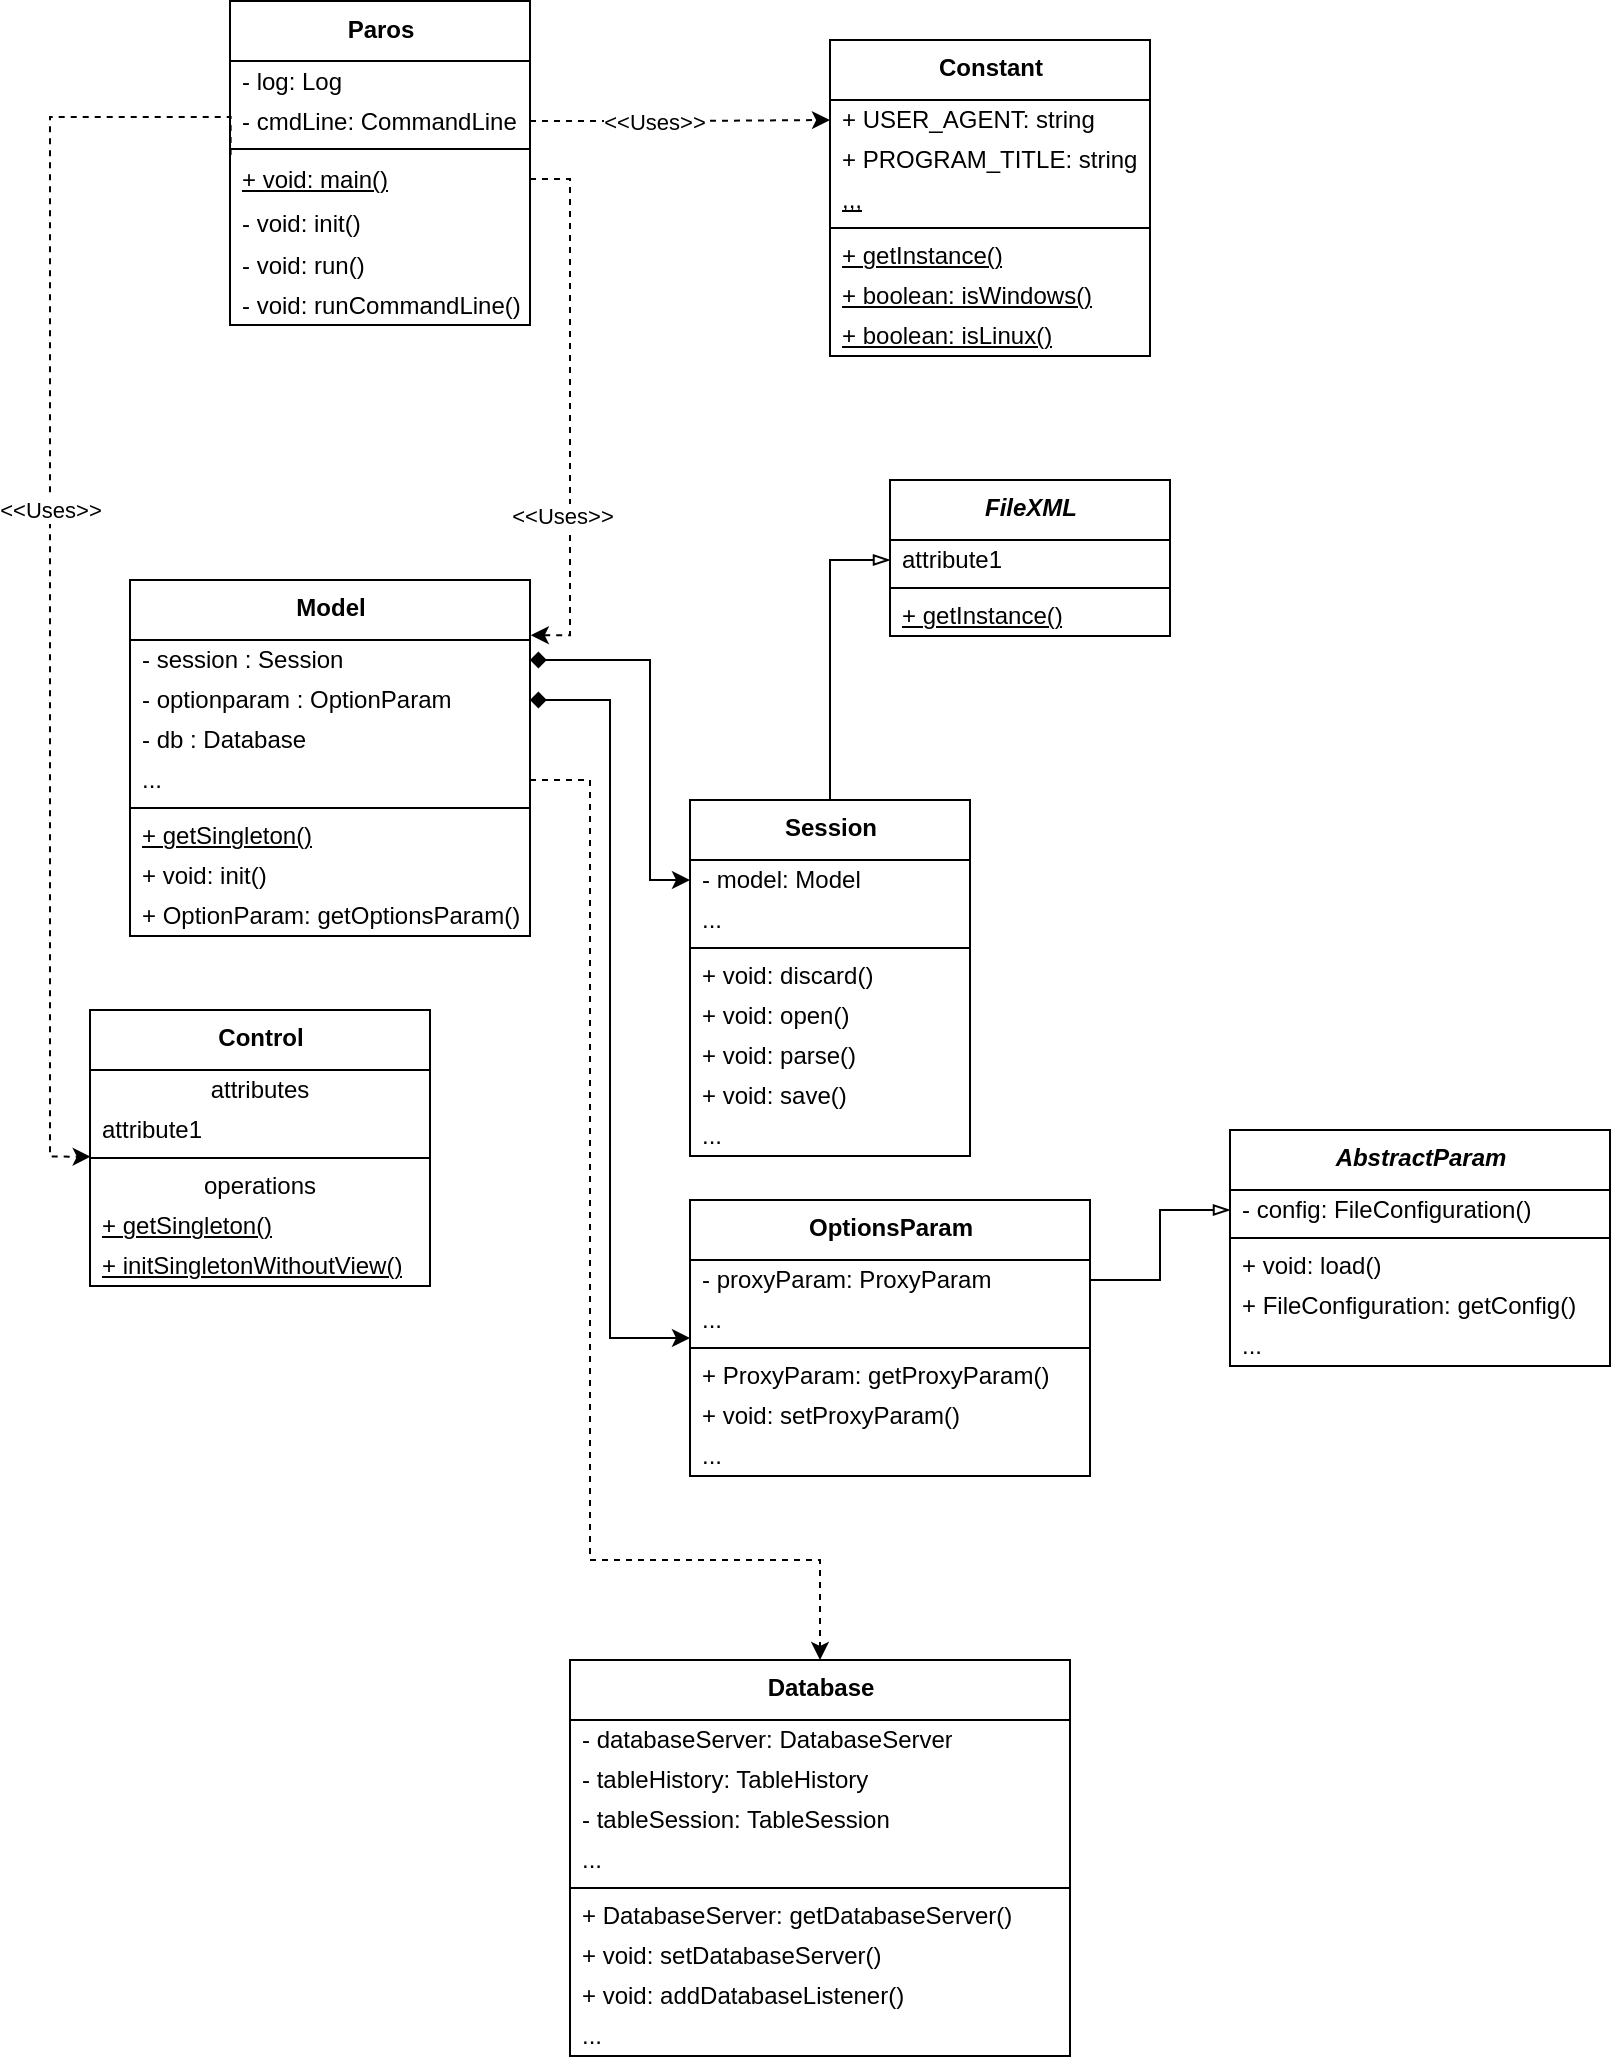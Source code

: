 <mxfile version="15.2.9" type="github">
  <diagram id="Z9POrxEhZ8tej4BVq47g" name="Page-1">
    <mxGraphModel dx="865" dy="463" grid="1" gridSize="10" guides="1" tooltips="1" connect="1" arrows="1" fold="1" page="1" pageScale="1" pageWidth="2336" pageHeight="1654" math="0" shadow="0">
      <root>
        <mxCell id="0" />
        <mxCell id="1" parent="0" />
        <mxCell id="4W3oqbQlcdMNd9oFhW5l-7" value="&lt;b&gt;Paros&lt;/b&gt;" style="swimlane;fontStyle=0;align=center;verticalAlign=top;childLayout=stackLayout;horizontal=1;startSize=30;horizontalStack=0;resizeParent=1;resizeParentMax=0;resizeLast=0;collapsible=0;marginBottom=0;html=1;" parent="1" vertex="1">
          <mxGeometry x="190" y="80.5" width="150" height="162" as="geometry" />
        </mxCell>
        <mxCell id="4W3oqbQlcdMNd9oFhW5l-9" value="- log: Log" style="text;html=1;strokeColor=none;fillColor=none;align=left;verticalAlign=middle;spacingLeft=4;spacingRight=4;overflow=hidden;rotatable=0;points=[[0,0.5],[1,0.5]];portConstraint=eastwest;" parent="4W3oqbQlcdMNd9oFhW5l-7" vertex="1">
          <mxGeometry y="30" width="150" height="20" as="geometry" />
        </mxCell>
        <mxCell id="07vZmLZVeoe9q8lstHSA-1" value="- cmdLine: CommandLine" style="text;html=1;strokeColor=none;fillColor=none;align=left;verticalAlign=middle;spacingLeft=4;spacingRight=4;overflow=hidden;rotatable=0;points=[[0,0.5],[1,0.5]];portConstraint=eastwest;" vertex="1" parent="4W3oqbQlcdMNd9oFhW5l-7">
          <mxGeometry y="50" width="150" height="20" as="geometry" />
        </mxCell>
        <mxCell id="4W3oqbQlcdMNd9oFhW5l-12" value="" style="line;strokeWidth=1;fillColor=none;align=left;verticalAlign=middle;spacingTop=-1;spacingLeft=3;spacingRight=3;rotatable=0;labelPosition=right;points=[];portConstraint=eastwest;" parent="4W3oqbQlcdMNd9oFhW5l-7" vertex="1">
          <mxGeometry y="70" width="150" height="8" as="geometry" />
        </mxCell>
        <mxCell id="4W3oqbQlcdMNd9oFhW5l-14" value="&lt;u&gt;+ void: main()&lt;/u&gt;" style="text;html=1;strokeColor=none;fillColor=none;align=left;verticalAlign=middle;spacingLeft=4;spacingRight=4;overflow=hidden;rotatable=0;points=[[0,0.5],[1,0.5]];portConstraint=eastwest;" parent="4W3oqbQlcdMNd9oFhW5l-7" vertex="1">
          <mxGeometry y="78" width="150" height="22" as="geometry" />
        </mxCell>
        <mxCell id="07vZmLZVeoe9q8lstHSA-32" value="- void: init()" style="text;html=1;strokeColor=none;fillColor=none;align=left;verticalAlign=middle;spacingLeft=4;spacingRight=4;overflow=hidden;rotatable=0;points=[[0,0.5],[1,0.5]];portConstraint=eastwest;" vertex="1" parent="4W3oqbQlcdMNd9oFhW5l-7">
          <mxGeometry y="100" width="150" height="22" as="geometry" />
        </mxCell>
        <mxCell id="4W3oqbQlcdMNd9oFhW5l-31" value="- void: run()" style="text;html=1;strokeColor=none;fillColor=none;align=left;verticalAlign=middle;spacingLeft=4;spacingRight=4;overflow=hidden;rotatable=0;points=[[0,0.5],[1,0.5]];portConstraint=eastwest;" parent="4W3oqbQlcdMNd9oFhW5l-7" vertex="1">
          <mxGeometry y="122" width="150" height="20" as="geometry" />
        </mxCell>
        <mxCell id="07vZmLZVeoe9q8lstHSA-12" value="- void: runCommandLine()" style="text;html=1;strokeColor=none;fillColor=none;align=left;verticalAlign=middle;spacingLeft=4;spacingRight=4;overflow=hidden;rotatable=0;points=[[0,0.5],[1,0.5]];portConstraint=eastwest;" vertex="1" parent="4W3oqbQlcdMNd9oFhW5l-7">
          <mxGeometry y="142" width="150" height="20" as="geometry" />
        </mxCell>
        <mxCell id="4W3oqbQlcdMNd9oFhW5l-15" value="&lt;b&gt;Constant&lt;/b&gt;" style="swimlane;fontStyle=0;align=center;verticalAlign=top;childLayout=stackLayout;horizontal=1;startSize=30;horizontalStack=0;resizeParent=1;resizeParentMax=0;resizeLast=0;collapsible=0;marginBottom=0;html=1;" parent="1" vertex="1">
          <mxGeometry x="490" y="100" width="160" height="158" as="geometry" />
        </mxCell>
        <mxCell id="4W3oqbQlcdMNd9oFhW5l-17" value="+ USER_AGENT: string" style="text;html=1;strokeColor=none;fillColor=none;align=left;verticalAlign=middle;spacingLeft=4;spacingRight=4;overflow=hidden;rotatable=0;points=[[0,0.5],[1,0.5]];portConstraint=eastwest;" parent="4W3oqbQlcdMNd9oFhW5l-15" vertex="1">
          <mxGeometry y="30" width="160" height="20" as="geometry" />
        </mxCell>
        <mxCell id="07vZmLZVeoe9q8lstHSA-18" value="+ PROGRAM_TITLE: string" style="text;html=1;strokeColor=none;fillColor=none;align=left;verticalAlign=middle;spacingLeft=4;spacingRight=4;overflow=hidden;rotatable=0;points=[[0,0.5],[1,0.5]];portConstraint=eastwest;" vertex="1" parent="4W3oqbQlcdMNd9oFhW5l-15">
          <mxGeometry y="50" width="160" height="20" as="geometry" />
        </mxCell>
        <mxCell id="07vZmLZVeoe9q8lstHSA-30" value="&lt;u&gt;,,,&lt;/u&gt;" style="text;html=1;strokeColor=none;fillColor=none;align=left;verticalAlign=middle;spacingLeft=4;spacingRight=4;overflow=hidden;rotatable=0;points=[[0,0.5],[1,0.5]];portConstraint=eastwest;" vertex="1" parent="4W3oqbQlcdMNd9oFhW5l-15">
          <mxGeometry y="70" width="160" height="20" as="geometry" />
        </mxCell>
        <mxCell id="4W3oqbQlcdMNd9oFhW5l-20" value="" style="line;strokeWidth=1;fillColor=none;align=left;verticalAlign=middle;spacingTop=-1;spacingLeft=3;spacingRight=3;rotatable=0;labelPosition=right;points=[];portConstraint=eastwest;" parent="4W3oqbQlcdMNd9oFhW5l-15" vertex="1">
          <mxGeometry y="90" width="160" height="8" as="geometry" />
        </mxCell>
        <mxCell id="4W3oqbQlcdMNd9oFhW5l-22" value="&lt;u&gt;+ getInstance()&lt;/u&gt;" style="text;html=1;strokeColor=none;fillColor=none;align=left;verticalAlign=middle;spacingLeft=4;spacingRight=4;overflow=hidden;rotatable=0;points=[[0,0.5],[1,0.5]];portConstraint=eastwest;" parent="4W3oqbQlcdMNd9oFhW5l-15" vertex="1">
          <mxGeometry y="98" width="160" height="20" as="geometry" />
        </mxCell>
        <mxCell id="07vZmLZVeoe9q8lstHSA-17" value="&lt;u&gt;+ boolean: isWindows()&lt;/u&gt;" style="text;html=1;strokeColor=none;fillColor=none;align=left;verticalAlign=middle;spacingLeft=4;spacingRight=4;overflow=hidden;rotatable=0;points=[[0,0.5],[1,0.5]];portConstraint=eastwest;" vertex="1" parent="4W3oqbQlcdMNd9oFhW5l-15">
          <mxGeometry y="118" width="160" height="20" as="geometry" />
        </mxCell>
        <mxCell id="07vZmLZVeoe9q8lstHSA-19" value="&lt;u&gt;+ boolean: isLinux()&lt;/u&gt;" style="text;html=1;strokeColor=none;fillColor=none;align=left;verticalAlign=middle;spacingLeft=4;spacingRight=4;overflow=hidden;rotatable=0;points=[[0,0.5],[1,0.5]];portConstraint=eastwest;" vertex="1" parent="4W3oqbQlcdMNd9oFhW5l-15">
          <mxGeometry y="138" width="160" height="20" as="geometry" />
        </mxCell>
        <mxCell id="4W3oqbQlcdMNd9oFhW5l-40" value="&lt;b&gt;Model&lt;br&gt;&lt;/b&gt;" style="swimlane;fontStyle=0;align=center;verticalAlign=top;childLayout=stackLayout;horizontal=1;startSize=30;horizontalStack=0;resizeParent=1;resizeParentMax=0;resizeLast=0;collapsible=0;marginBottom=0;html=1;" parent="1" vertex="1">
          <mxGeometry x="140" y="370" width="200" height="178" as="geometry" />
        </mxCell>
        <mxCell id="4W3oqbQlcdMNd9oFhW5l-42" value="- session : Session" style="text;html=1;strokeColor=none;fillColor=none;align=left;verticalAlign=middle;spacingLeft=4;spacingRight=4;overflow=hidden;rotatable=0;points=[[0,0.5],[1,0.5]];portConstraint=eastwest;" parent="4W3oqbQlcdMNd9oFhW5l-40" vertex="1">
          <mxGeometry y="30" width="200" height="20" as="geometry" />
        </mxCell>
        <mxCell id="07vZmLZVeoe9q8lstHSA-20" value="- optionparam : OptionParam" style="text;html=1;strokeColor=none;fillColor=none;align=left;verticalAlign=middle;spacingLeft=4;spacingRight=4;overflow=hidden;rotatable=0;points=[[0,0.5],[1,0.5]];portConstraint=eastwest;" vertex="1" parent="4W3oqbQlcdMNd9oFhW5l-40">
          <mxGeometry y="50" width="200" height="20" as="geometry" />
        </mxCell>
        <mxCell id="07vZmLZVeoe9q8lstHSA-21" value="- db : Database" style="text;html=1;strokeColor=none;fillColor=none;align=left;verticalAlign=middle;spacingLeft=4;spacingRight=4;overflow=hidden;rotatable=0;points=[[0,0.5],[1,0.5]];portConstraint=eastwest;" vertex="1" parent="4W3oqbQlcdMNd9oFhW5l-40">
          <mxGeometry y="70" width="200" height="20" as="geometry" />
        </mxCell>
        <mxCell id="07vZmLZVeoe9q8lstHSA-29" value="..." style="text;html=1;strokeColor=none;fillColor=none;align=left;verticalAlign=middle;spacingLeft=4;spacingRight=4;overflow=hidden;rotatable=0;points=[[0,0.5],[1,0.5]];portConstraint=eastwest;" vertex="1" parent="4W3oqbQlcdMNd9oFhW5l-40">
          <mxGeometry y="90" width="200" height="20" as="geometry" />
        </mxCell>
        <mxCell id="4W3oqbQlcdMNd9oFhW5l-45" value="" style="line;strokeWidth=1;fillColor=none;align=left;verticalAlign=middle;spacingTop=-1;spacingLeft=3;spacingRight=3;rotatable=0;labelPosition=right;points=[];portConstraint=eastwest;" parent="4W3oqbQlcdMNd9oFhW5l-40" vertex="1">
          <mxGeometry y="110" width="200" height="8" as="geometry" />
        </mxCell>
        <mxCell id="07vZmLZVeoe9q8lstHSA-22" value="&lt;u&gt;+ getSingleton()&lt;/u&gt;" style="text;html=1;strokeColor=none;fillColor=none;align=left;verticalAlign=middle;spacingLeft=4;spacingRight=4;overflow=hidden;rotatable=0;points=[[0,0.5],[1,0.5]];portConstraint=eastwest;" vertex="1" parent="4W3oqbQlcdMNd9oFhW5l-40">
          <mxGeometry y="118" width="200" height="20" as="geometry" />
        </mxCell>
        <mxCell id="4W3oqbQlcdMNd9oFhW5l-47" value="+ void: init()" style="text;html=1;strokeColor=none;fillColor=none;align=left;verticalAlign=middle;spacingLeft=4;spacingRight=4;overflow=hidden;rotatable=0;points=[[0,0.5],[1,0.5]];portConstraint=eastwest;" parent="4W3oqbQlcdMNd9oFhW5l-40" vertex="1">
          <mxGeometry y="138" width="200" height="20" as="geometry" />
        </mxCell>
        <mxCell id="07vZmLZVeoe9q8lstHSA-42" value="+ OptionParam: getOptionsParam()" style="text;html=1;strokeColor=none;fillColor=none;align=left;verticalAlign=middle;spacingLeft=4;spacingRight=4;overflow=hidden;rotatable=0;points=[[0,0.5],[1,0.5]];portConstraint=eastwest;" vertex="1" parent="4W3oqbQlcdMNd9oFhW5l-40">
          <mxGeometry y="158" width="200" height="20" as="geometry" />
        </mxCell>
        <mxCell id="4W3oqbQlcdMNd9oFhW5l-48" style="edgeStyle=orthogonalEdgeStyle;rounded=0;orthogonalLoop=1;jettySize=auto;html=1;exitX=1;exitY=0.5;exitDx=0;exitDy=0;dashed=1;entryX=1.002;entryY=0.155;entryDx=0;entryDy=0;entryPerimeter=0;" parent="1" source="4W3oqbQlcdMNd9oFhW5l-14" target="4W3oqbQlcdMNd9oFhW5l-40" edge="1">
          <mxGeometry relative="1" as="geometry">
            <mxPoint x="380" y="390" as="targetPoint" />
          </mxGeometry>
        </mxCell>
        <mxCell id="4W3oqbQlcdMNd9oFhW5l-49" value="&amp;lt;&amp;lt;Uses&amp;gt;&amp;gt;" style="edgeLabel;html=1;align=center;verticalAlign=middle;resizable=0;points=[];" parent="1" vertex="1" connectable="0">
          <mxGeometry x="380.002" y="180" as="geometry">
            <mxPoint x="-24" y="158" as="offset" />
          </mxGeometry>
        </mxCell>
        <mxCell id="4W3oqbQlcdMNd9oFhW5l-66" style="edgeStyle=orthogonalEdgeStyle;rounded=0;orthogonalLoop=1;jettySize=auto;html=1;exitX=0.5;exitY=0;exitDx=0;exitDy=0;startArrow=none;startFill=0;endArrow=blockThin;endFill=0;" parent="1" source="4W3oqbQlcdMNd9oFhW5l-50" target="4W3oqbQlcdMNd9oFhW5l-62" edge="1">
          <mxGeometry relative="1" as="geometry" />
        </mxCell>
        <mxCell id="4W3oqbQlcdMNd9oFhW5l-50" value="&lt;b&gt;Session&lt;br&gt;&lt;/b&gt;" style="swimlane;fontStyle=0;align=center;verticalAlign=top;childLayout=stackLayout;horizontal=1;startSize=30;horizontalStack=0;resizeParent=1;resizeParentMax=0;resizeLast=0;collapsible=0;marginBottom=0;html=1;" parent="1" vertex="1">
          <mxGeometry x="420" y="480" width="140" height="178" as="geometry" />
        </mxCell>
        <mxCell id="07vZmLZVeoe9q8lstHSA-70" value="- model: Model" style="text;html=1;strokeColor=none;fillColor=none;align=left;verticalAlign=middle;spacingLeft=4;spacingRight=4;overflow=hidden;rotatable=0;points=[[0,0.5],[1,0.5]];portConstraint=eastwest;" vertex="1" parent="4W3oqbQlcdMNd9oFhW5l-50">
          <mxGeometry y="30" width="140" height="20" as="geometry" />
        </mxCell>
        <mxCell id="4W3oqbQlcdMNd9oFhW5l-52" value="..." style="text;html=1;strokeColor=none;fillColor=none;align=left;verticalAlign=middle;spacingLeft=4;spacingRight=4;overflow=hidden;rotatable=0;points=[[0,0.5],[1,0.5]];portConstraint=eastwest;" parent="4W3oqbQlcdMNd9oFhW5l-50" vertex="1">
          <mxGeometry y="50" width="140" height="20" as="geometry" />
        </mxCell>
        <mxCell id="4W3oqbQlcdMNd9oFhW5l-53" value="" style="line;strokeWidth=1;fillColor=none;align=left;verticalAlign=middle;spacingTop=-1;spacingLeft=3;spacingRight=3;rotatable=0;labelPosition=right;points=[];portConstraint=eastwest;" parent="4W3oqbQlcdMNd9oFhW5l-50" vertex="1">
          <mxGeometry y="70" width="140" height="8" as="geometry" />
        </mxCell>
        <mxCell id="4W3oqbQlcdMNd9oFhW5l-55" value="+ void: discard()" style="text;html=1;strokeColor=none;fillColor=none;align=left;verticalAlign=middle;spacingLeft=4;spacingRight=4;overflow=hidden;rotatable=0;points=[[0,0.5],[1,0.5]];portConstraint=eastwest;" parent="4W3oqbQlcdMNd9oFhW5l-50" vertex="1">
          <mxGeometry y="78" width="140" height="20" as="geometry" />
        </mxCell>
        <mxCell id="07vZmLZVeoe9q8lstHSA-63" value="+ void: open()" style="text;html=1;strokeColor=none;fillColor=none;align=left;verticalAlign=middle;spacingLeft=4;spacingRight=4;overflow=hidden;rotatable=0;points=[[0,0.5],[1,0.5]];portConstraint=eastwest;" vertex="1" parent="4W3oqbQlcdMNd9oFhW5l-50">
          <mxGeometry y="98" width="140" height="20" as="geometry" />
        </mxCell>
        <mxCell id="07vZmLZVeoe9q8lstHSA-64" value="+ void: parse()" style="text;html=1;strokeColor=none;fillColor=none;align=left;verticalAlign=middle;spacingLeft=4;spacingRight=4;overflow=hidden;rotatable=0;points=[[0,0.5],[1,0.5]];portConstraint=eastwest;" vertex="1" parent="4W3oqbQlcdMNd9oFhW5l-50">
          <mxGeometry y="118" width="140" height="20" as="geometry" />
        </mxCell>
        <mxCell id="07vZmLZVeoe9q8lstHSA-65" value="+ void: save()" style="text;html=1;strokeColor=none;fillColor=none;align=left;verticalAlign=middle;spacingLeft=4;spacingRight=4;overflow=hidden;rotatable=0;points=[[0,0.5],[1,0.5]];portConstraint=eastwest;" vertex="1" parent="4W3oqbQlcdMNd9oFhW5l-50">
          <mxGeometry y="138" width="140" height="20" as="geometry" />
        </mxCell>
        <mxCell id="07vZmLZVeoe9q8lstHSA-71" value="..." style="text;html=1;strokeColor=none;fillColor=none;align=left;verticalAlign=middle;spacingLeft=4;spacingRight=4;overflow=hidden;rotatable=0;points=[[0,0.5],[1,0.5]];portConstraint=eastwest;" vertex="1" parent="4W3oqbQlcdMNd9oFhW5l-50">
          <mxGeometry y="158" width="140" height="20" as="geometry" />
        </mxCell>
        <mxCell id="4W3oqbQlcdMNd9oFhW5l-60" value="&lt;b&gt;&lt;i&gt;FileXML&lt;/i&gt;&lt;br&gt;&lt;/b&gt;" style="swimlane;fontStyle=0;align=center;verticalAlign=top;childLayout=stackLayout;horizontal=1;startSize=30;horizontalStack=0;resizeParent=1;resizeParentMax=0;resizeLast=0;collapsible=0;marginBottom=0;html=1;" parent="1" vertex="1">
          <mxGeometry x="520" y="320" width="140" height="78" as="geometry" />
        </mxCell>
        <mxCell id="4W3oqbQlcdMNd9oFhW5l-62" value="attribute1" style="text;html=1;strokeColor=none;fillColor=none;align=left;verticalAlign=middle;spacingLeft=4;spacingRight=4;overflow=hidden;rotatable=0;points=[[0,0.5],[1,0.5]];portConstraint=eastwest;" parent="4W3oqbQlcdMNd9oFhW5l-60" vertex="1">
          <mxGeometry y="30" width="140" height="20" as="geometry" />
        </mxCell>
        <mxCell id="4W3oqbQlcdMNd9oFhW5l-63" value="" style="line;strokeWidth=1;fillColor=none;align=left;verticalAlign=middle;spacingTop=-1;spacingLeft=3;spacingRight=3;rotatable=0;labelPosition=right;points=[];portConstraint=eastwest;" parent="4W3oqbQlcdMNd9oFhW5l-60" vertex="1">
          <mxGeometry y="50" width="140" height="8" as="geometry" />
        </mxCell>
        <mxCell id="4W3oqbQlcdMNd9oFhW5l-65" value="&lt;u&gt;+ getInstance()&lt;/u&gt;" style="text;html=1;strokeColor=none;fillColor=none;align=left;verticalAlign=middle;spacingLeft=4;spacingRight=4;overflow=hidden;rotatable=0;points=[[0,0.5],[1,0.5]];portConstraint=eastwest;" parent="4W3oqbQlcdMNd9oFhW5l-60" vertex="1">
          <mxGeometry y="58" width="140" height="20" as="geometry" />
        </mxCell>
        <mxCell id="07vZmLZVeoe9q8lstHSA-2" value="&lt;b&gt;Control&lt;br&gt;&lt;/b&gt;" style="swimlane;fontStyle=0;align=center;verticalAlign=top;childLayout=stackLayout;horizontal=1;startSize=30;horizontalStack=0;resizeParent=1;resizeParentMax=0;resizeLast=0;collapsible=0;marginBottom=0;html=1;" vertex="1" parent="1">
          <mxGeometry x="120" y="585" width="170" height="138" as="geometry" />
        </mxCell>
        <mxCell id="07vZmLZVeoe9q8lstHSA-3" value="attributes" style="text;html=1;strokeColor=none;fillColor=none;align=center;verticalAlign=middle;spacingLeft=4;spacingRight=4;overflow=hidden;rotatable=0;points=[[0,0.5],[1,0.5]];portConstraint=eastwest;" vertex="1" parent="07vZmLZVeoe9q8lstHSA-2">
          <mxGeometry y="30" width="170" height="20" as="geometry" />
        </mxCell>
        <mxCell id="07vZmLZVeoe9q8lstHSA-4" value="attribute1" style="text;html=1;strokeColor=none;fillColor=none;align=left;verticalAlign=middle;spacingLeft=4;spacingRight=4;overflow=hidden;rotatable=0;points=[[0,0.5],[1,0.5]];portConstraint=eastwest;" vertex="1" parent="07vZmLZVeoe9q8lstHSA-2">
          <mxGeometry y="50" width="170" height="20" as="geometry" />
        </mxCell>
        <mxCell id="07vZmLZVeoe9q8lstHSA-5" value="" style="line;strokeWidth=1;fillColor=none;align=left;verticalAlign=middle;spacingTop=-1;spacingLeft=3;spacingRight=3;rotatable=0;labelPosition=right;points=[];portConstraint=eastwest;" vertex="1" parent="07vZmLZVeoe9q8lstHSA-2">
          <mxGeometry y="70" width="170" height="8" as="geometry" />
        </mxCell>
        <mxCell id="07vZmLZVeoe9q8lstHSA-6" value="operations" style="text;html=1;strokeColor=none;fillColor=none;align=center;verticalAlign=middle;spacingLeft=4;spacingRight=4;overflow=hidden;rotatable=0;points=[[0,0.5],[1,0.5]];portConstraint=eastwest;" vertex="1" parent="07vZmLZVeoe9q8lstHSA-2">
          <mxGeometry y="78" width="170" height="20" as="geometry" />
        </mxCell>
        <mxCell id="07vZmLZVeoe9q8lstHSA-7" value="&lt;u&gt;+ getSingleton()&lt;/u&gt;" style="text;html=1;strokeColor=none;fillColor=none;align=left;verticalAlign=middle;spacingLeft=4;spacingRight=4;overflow=hidden;rotatable=0;points=[[0,0.5],[1,0.5]];portConstraint=eastwest;" vertex="1" parent="07vZmLZVeoe9q8lstHSA-2">
          <mxGeometry y="98" width="170" height="20" as="geometry" />
        </mxCell>
        <mxCell id="07vZmLZVeoe9q8lstHSA-11" value="&lt;u&gt;+ initSingletonWithoutView()&lt;/u&gt;" style="text;html=1;strokeColor=none;fillColor=none;align=left;verticalAlign=middle;spacingLeft=4;spacingRight=4;overflow=hidden;rotatable=0;points=[[0,0.5],[1,0.5]];portConstraint=eastwest;" vertex="1" parent="07vZmLZVeoe9q8lstHSA-2">
          <mxGeometry y="118" width="170" height="20" as="geometry" />
        </mxCell>
        <mxCell id="07vZmLZVeoe9q8lstHSA-13" style="edgeStyle=orthogonalEdgeStyle;rounded=0;orthogonalLoop=1;jettySize=auto;html=1;exitX=1;exitY=0.5;exitDx=0;exitDy=0;dashed=1;" edge="1" parent="1" source="07vZmLZVeoe9q8lstHSA-1" target="4W3oqbQlcdMNd9oFhW5l-17">
          <mxGeometry relative="1" as="geometry" />
        </mxCell>
        <mxCell id="07vZmLZVeoe9q8lstHSA-14" value="&amp;lt;&amp;lt;Uses&amp;gt;&amp;gt;" style="edgeLabel;html=1;align=center;verticalAlign=middle;resizable=0;points=[];" vertex="1" connectable="0" parent="07vZmLZVeoe9q8lstHSA-13">
          <mxGeometry x="-0.179" relative="1" as="geometry">
            <mxPoint as="offset" />
          </mxGeometry>
        </mxCell>
        <mxCell id="07vZmLZVeoe9q8lstHSA-15" style="edgeStyle=orthogonalEdgeStyle;rounded=0;orthogonalLoop=1;jettySize=auto;html=1;dashed=1;entryX=0.002;entryY=-0.233;entryDx=0;entryDy=0;entryPerimeter=0;exitX=0.002;exitY=-0.043;exitDx=0;exitDy=0;exitPerimeter=0;" edge="1" parent="1" source="4W3oqbQlcdMNd9oFhW5l-14" target="07vZmLZVeoe9q8lstHSA-6">
          <mxGeometry relative="1" as="geometry">
            <mxPoint x="100" y="160" as="sourcePoint" />
            <mxPoint x="150" y="530" as="targetPoint" />
          </mxGeometry>
        </mxCell>
        <mxCell id="07vZmLZVeoe9q8lstHSA-16" value="&amp;lt;&amp;lt;Uses&amp;gt;&amp;gt;" style="edgeLabel;html=1;align=center;verticalAlign=middle;resizable=0;points=[];" vertex="1" connectable="0" parent="07vZmLZVeoe9q8lstHSA-15">
          <mxGeometry x="-0.059" relative="1" as="geometry">
            <mxPoint as="offset" />
          </mxGeometry>
        </mxCell>
        <mxCell id="07vZmLZVeoe9q8lstHSA-23" value="&lt;b&gt;Database&lt;br&gt;&lt;/b&gt;" style="swimlane;fontStyle=0;align=center;verticalAlign=top;childLayout=stackLayout;horizontal=1;startSize=30;horizontalStack=0;resizeParent=1;resizeParentMax=0;resizeLast=0;collapsible=0;marginBottom=0;html=1;" vertex="1" parent="1">
          <mxGeometry x="360" y="910" width="250" height="198" as="geometry" />
        </mxCell>
        <mxCell id="07vZmLZVeoe9q8lstHSA-77" value="- databaseServer: DatabaseServer" style="text;html=1;strokeColor=none;fillColor=none;align=left;verticalAlign=middle;spacingLeft=4;spacingRight=4;overflow=hidden;rotatable=0;points=[[0,0.5],[1,0.5]];portConstraint=eastwest;" vertex="1" parent="07vZmLZVeoe9q8lstHSA-23">
          <mxGeometry y="30" width="250" height="20" as="geometry" />
        </mxCell>
        <mxCell id="07vZmLZVeoe9q8lstHSA-78" value="- tableHistory: TableHistory" style="text;html=1;strokeColor=none;fillColor=none;align=left;verticalAlign=middle;spacingLeft=4;spacingRight=4;overflow=hidden;rotatable=0;points=[[0,0.5],[1,0.5]];portConstraint=eastwest;" vertex="1" parent="07vZmLZVeoe9q8lstHSA-23">
          <mxGeometry y="50" width="250" height="20" as="geometry" />
        </mxCell>
        <mxCell id="07vZmLZVeoe9q8lstHSA-25" value="- tableSession: TableSession" style="text;html=1;strokeColor=none;fillColor=none;align=left;verticalAlign=middle;spacingLeft=4;spacingRight=4;overflow=hidden;rotatable=0;points=[[0,0.5],[1,0.5]];portConstraint=eastwest;" vertex="1" parent="07vZmLZVeoe9q8lstHSA-23">
          <mxGeometry y="70" width="250" height="20" as="geometry" />
        </mxCell>
        <mxCell id="07vZmLZVeoe9q8lstHSA-79" value="..." style="text;html=1;strokeColor=none;fillColor=none;align=left;verticalAlign=middle;spacingLeft=4;spacingRight=4;overflow=hidden;rotatable=0;points=[[0,0.5],[1,0.5]];portConstraint=eastwest;" vertex="1" parent="07vZmLZVeoe9q8lstHSA-23">
          <mxGeometry y="90" width="250" height="20" as="geometry" />
        </mxCell>
        <mxCell id="07vZmLZVeoe9q8lstHSA-26" value="" style="line;strokeWidth=1;fillColor=none;align=left;verticalAlign=middle;spacingTop=-1;spacingLeft=3;spacingRight=3;rotatable=0;labelPosition=right;points=[];portConstraint=eastwest;" vertex="1" parent="07vZmLZVeoe9q8lstHSA-23">
          <mxGeometry y="110" width="250" height="8" as="geometry" />
        </mxCell>
        <mxCell id="07vZmLZVeoe9q8lstHSA-28" value="+ DatabaseServer: getDatabaseServer()" style="text;html=1;strokeColor=none;fillColor=none;align=left;verticalAlign=middle;spacingLeft=4;spacingRight=4;overflow=hidden;rotatable=0;points=[[0,0.5],[1,0.5]];portConstraint=eastwest;" vertex="1" parent="07vZmLZVeoe9q8lstHSA-23">
          <mxGeometry y="118" width="250" height="20" as="geometry" />
        </mxCell>
        <mxCell id="07vZmLZVeoe9q8lstHSA-80" value="+ void: setDatabaseServer()" style="text;html=1;strokeColor=none;fillColor=none;align=left;verticalAlign=middle;spacingLeft=4;spacingRight=4;overflow=hidden;rotatable=0;points=[[0,0.5],[1,0.5]];portConstraint=eastwest;" vertex="1" parent="07vZmLZVeoe9q8lstHSA-23">
          <mxGeometry y="138" width="250" height="20" as="geometry" />
        </mxCell>
        <mxCell id="07vZmLZVeoe9q8lstHSA-81" value="+ void: addDatabaseListener()" style="text;html=1;strokeColor=none;fillColor=none;align=left;verticalAlign=middle;spacingLeft=4;spacingRight=4;overflow=hidden;rotatable=0;points=[[0,0.5],[1,0.5]];portConstraint=eastwest;" vertex="1" parent="07vZmLZVeoe9q8lstHSA-23">
          <mxGeometry y="158" width="250" height="20" as="geometry" />
        </mxCell>
        <mxCell id="07vZmLZVeoe9q8lstHSA-82" value="..." style="text;html=1;strokeColor=none;fillColor=none;align=left;verticalAlign=middle;spacingLeft=4;spacingRight=4;overflow=hidden;rotatable=0;points=[[0,0.5],[1,0.5]];portConstraint=eastwest;" vertex="1" parent="07vZmLZVeoe9q8lstHSA-23">
          <mxGeometry y="178" width="250" height="20" as="geometry" />
        </mxCell>
        <mxCell id="07vZmLZVeoe9q8lstHSA-43" style="edgeStyle=orthogonalEdgeStyle;rounded=0;orthogonalLoop=1;jettySize=auto;html=1;exitX=1;exitY=0.5;exitDx=0;exitDy=0;startArrow=none;startFill=0;dashed=1;entryX=0.5;entryY=0;entryDx=0;entryDy=0;" edge="1" parent="1" source="07vZmLZVeoe9q8lstHSA-29" target="07vZmLZVeoe9q8lstHSA-23">
          <mxGeometry relative="1" as="geometry">
            <mxPoint x="390" y="770" as="targetPoint" />
            <Array as="points">
              <mxPoint x="370" y="470" />
              <mxPoint x="370" y="860" />
              <mxPoint x="485" y="860" />
            </Array>
          </mxGeometry>
        </mxCell>
        <mxCell id="07vZmLZVeoe9q8lstHSA-47" value="&lt;b&gt;OptionsParam&lt;br&gt;&lt;/b&gt;" style="swimlane;fontStyle=0;align=center;verticalAlign=top;childLayout=stackLayout;horizontal=1;startSize=30;horizontalStack=0;resizeParent=1;resizeParentMax=0;resizeLast=0;collapsible=0;marginBottom=0;html=1;" vertex="1" parent="1">
          <mxGeometry x="420" y="680" width="200" height="138" as="geometry" />
        </mxCell>
        <mxCell id="07vZmLZVeoe9q8lstHSA-49" value="- proxyParam: ProxyParam" style="text;html=1;strokeColor=none;fillColor=none;align=left;verticalAlign=middle;spacingLeft=4;spacingRight=4;overflow=hidden;rotatable=0;points=[[0,0.5],[1,0.5]];portConstraint=eastwest;" vertex="1" parent="07vZmLZVeoe9q8lstHSA-47">
          <mxGeometry y="30" width="200" height="20" as="geometry" />
        </mxCell>
        <mxCell id="07vZmLZVeoe9q8lstHSA-72" value="..." style="text;html=1;strokeColor=none;fillColor=none;align=left;verticalAlign=middle;spacingLeft=4;spacingRight=4;overflow=hidden;rotatable=0;points=[[0,0.5],[1,0.5]];portConstraint=eastwest;" vertex="1" parent="07vZmLZVeoe9q8lstHSA-47">
          <mxGeometry y="50" width="200" height="20" as="geometry" />
        </mxCell>
        <mxCell id="07vZmLZVeoe9q8lstHSA-50" value="" style="line;strokeWidth=1;fillColor=none;align=left;verticalAlign=middle;spacingTop=-1;spacingLeft=3;spacingRight=3;rotatable=0;labelPosition=right;points=[];portConstraint=eastwest;" vertex="1" parent="07vZmLZVeoe9q8lstHSA-47">
          <mxGeometry y="70" width="200" height="8" as="geometry" />
        </mxCell>
        <mxCell id="07vZmLZVeoe9q8lstHSA-52" value="+ ProxyParam: getProxyParam()" style="text;html=1;strokeColor=none;fillColor=none;align=left;verticalAlign=middle;spacingLeft=4;spacingRight=4;overflow=hidden;rotatable=0;points=[[0,0.5],[1,0.5]];portConstraint=eastwest;" vertex="1" parent="07vZmLZVeoe9q8lstHSA-47">
          <mxGeometry y="78" width="200" height="20" as="geometry" />
        </mxCell>
        <mxCell id="07vZmLZVeoe9q8lstHSA-73" value="+ void: setProxyParam()" style="text;html=1;strokeColor=none;fillColor=none;align=left;verticalAlign=middle;spacingLeft=4;spacingRight=4;overflow=hidden;rotatable=0;points=[[0,0.5],[1,0.5]];portConstraint=eastwest;" vertex="1" parent="07vZmLZVeoe9q8lstHSA-47">
          <mxGeometry y="98" width="200" height="20" as="geometry" />
        </mxCell>
        <mxCell id="07vZmLZVeoe9q8lstHSA-74" value="..." style="text;html=1;strokeColor=none;fillColor=none;align=left;verticalAlign=middle;spacingLeft=4;spacingRight=4;overflow=hidden;rotatable=0;points=[[0,0.5],[1,0.5]];portConstraint=eastwest;" vertex="1" parent="07vZmLZVeoe9q8lstHSA-47">
          <mxGeometry y="118" width="200" height="20" as="geometry" />
        </mxCell>
        <mxCell id="07vZmLZVeoe9q8lstHSA-56" style="edgeStyle=orthogonalEdgeStyle;rounded=0;orthogonalLoop=1;jettySize=auto;html=1;exitX=1;exitY=0.5;exitDx=0;exitDy=0;entryX=0;entryY=0.5;entryDx=0;entryDy=0;startArrow=diamond;startFill=1;" edge="1" parent="1" source="07vZmLZVeoe9q8lstHSA-20" target="07vZmLZVeoe9q8lstHSA-47">
          <mxGeometry relative="1" as="geometry" />
        </mxCell>
        <mxCell id="07vZmLZVeoe9q8lstHSA-57" value="&lt;b&gt;&lt;i&gt;AbstractParam&lt;/i&gt;&lt;br&gt;&lt;/b&gt;" style="swimlane;fontStyle=0;align=center;verticalAlign=top;childLayout=stackLayout;horizontal=1;startSize=30;horizontalStack=0;resizeParent=1;resizeParentMax=0;resizeLast=0;collapsible=0;marginBottom=0;html=1;" vertex="1" parent="1">
          <mxGeometry x="690" y="645" width="190" height="118" as="geometry" />
        </mxCell>
        <mxCell id="07vZmLZVeoe9q8lstHSA-58" value="- config: FileConfiguration()" style="text;html=1;strokeColor=none;fillColor=none;align=left;verticalAlign=middle;spacingLeft=4;spacingRight=4;overflow=hidden;rotatable=0;points=[[0,0.5],[1,0.5]];portConstraint=eastwest;" vertex="1" parent="07vZmLZVeoe9q8lstHSA-57">
          <mxGeometry y="30" width="190" height="20" as="geometry" />
        </mxCell>
        <mxCell id="07vZmLZVeoe9q8lstHSA-59" value="" style="line;strokeWidth=1;fillColor=none;align=left;verticalAlign=middle;spacingTop=-1;spacingLeft=3;spacingRight=3;rotatable=0;labelPosition=right;points=[];portConstraint=eastwest;" vertex="1" parent="07vZmLZVeoe9q8lstHSA-57">
          <mxGeometry y="50" width="190" height="8" as="geometry" />
        </mxCell>
        <mxCell id="07vZmLZVeoe9q8lstHSA-60" value="+ void: load()" style="text;html=1;strokeColor=none;fillColor=none;align=left;verticalAlign=middle;spacingLeft=4;spacingRight=4;overflow=hidden;rotatable=0;points=[[0,0.5],[1,0.5]];portConstraint=eastwest;" vertex="1" parent="07vZmLZVeoe9q8lstHSA-57">
          <mxGeometry y="58" width="190" height="20" as="geometry" />
        </mxCell>
        <mxCell id="07vZmLZVeoe9q8lstHSA-75" value="+ FileConfiguration: getConfig()" style="text;html=1;strokeColor=none;fillColor=none;align=left;verticalAlign=middle;spacingLeft=4;spacingRight=4;overflow=hidden;rotatable=0;points=[[0,0.5],[1,0.5]];portConstraint=eastwest;" vertex="1" parent="07vZmLZVeoe9q8lstHSA-57">
          <mxGeometry y="78" width="190" height="20" as="geometry" />
        </mxCell>
        <mxCell id="07vZmLZVeoe9q8lstHSA-76" value="..." style="text;html=1;strokeColor=none;fillColor=none;align=left;verticalAlign=middle;spacingLeft=4;spacingRight=4;overflow=hidden;rotatable=0;points=[[0,0.5],[1,0.5]];portConstraint=eastwest;" vertex="1" parent="07vZmLZVeoe9q8lstHSA-57">
          <mxGeometry y="98" width="190" height="20" as="geometry" />
        </mxCell>
        <mxCell id="07vZmLZVeoe9q8lstHSA-61" style="edgeStyle=orthogonalEdgeStyle;rounded=0;orthogonalLoop=1;jettySize=auto;html=1;exitX=1;exitY=0.5;exitDx=0;exitDy=0;entryX=0;entryY=0.5;entryDx=0;entryDy=0;startArrow=none;startFill=0;endArrow=blockThin;endFill=0;" edge="1" parent="1" source="07vZmLZVeoe9q8lstHSA-49" target="07vZmLZVeoe9q8lstHSA-58">
          <mxGeometry relative="1" as="geometry" />
        </mxCell>
        <mxCell id="07vZmLZVeoe9q8lstHSA-68" style="edgeStyle=orthogonalEdgeStyle;rounded=0;orthogonalLoop=1;jettySize=auto;html=1;exitX=1;exitY=0.5;exitDx=0;exitDy=0;startArrow=diamond;startFill=1;endArrow=classic;endFill=1;entryX=0;entryY=0.5;entryDx=0;entryDy=0;" edge="1" parent="1" source="4W3oqbQlcdMNd9oFhW5l-42" target="07vZmLZVeoe9q8lstHSA-70">
          <mxGeometry relative="1" as="geometry">
            <mxPoint x="450" y="410" as="targetPoint" />
            <Array as="points">
              <mxPoint x="400" y="410" />
              <mxPoint x="400" y="520" />
            </Array>
          </mxGeometry>
        </mxCell>
      </root>
    </mxGraphModel>
  </diagram>
</mxfile>
